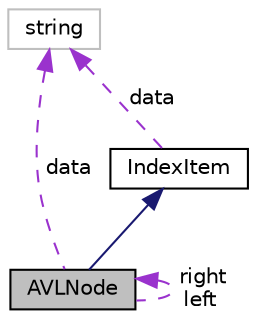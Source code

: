 digraph "AVLNode"
{
  edge [fontname="Helvetica",fontsize="10",labelfontname="Helvetica",labelfontsize="10"];
  node [fontname="Helvetica",fontsize="10",shape=record];
  Node1 [label="AVLNode",height=0.2,width=0.4,color="black", fillcolor="grey75", style="filled", fontcolor="black"];
  Node2 -> Node1 [dir="back",color="midnightblue",fontsize="10",style="solid"];
  Node2 [label="IndexItem",height=0.2,width=0.4,color="black", fillcolor="white", style="filled",URL="$classIndexItem.html"];
  Node3 -> Node2 [dir="back",color="darkorchid3",fontsize="10",style="dashed",label=" data" ];
  Node3 [label="string",height=0.2,width=0.4,color="grey75", fillcolor="white", style="filled"];
  Node1 -> Node1 [dir="back",color="darkorchid3",fontsize="10",style="dashed",label=" right\nleft" ];
  Node3 -> Node1 [dir="back",color="darkorchid3",fontsize="10",style="dashed",label=" data" ];
}
